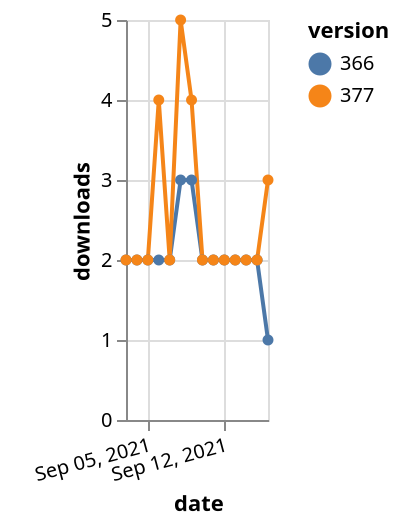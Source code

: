 {"$schema": "https://vega.github.io/schema/vega-lite/v5.json", "description": "A simple bar chart with embedded data.", "data": {"values": [{"date": "2021-09-03", "total": 2253, "delta": 2, "version": "366"}, {"date": "2021-09-04", "total": 2255, "delta": 2, "version": "366"}, {"date": "2021-09-05", "total": 2257, "delta": 2, "version": "366"}, {"date": "2021-09-06", "total": 2259, "delta": 2, "version": "366"}, {"date": "2021-09-07", "total": 2261, "delta": 2, "version": "366"}, {"date": "2021-09-08", "total": 2264, "delta": 3, "version": "366"}, {"date": "2021-09-09", "total": 2267, "delta": 3, "version": "366"}, {"date": "2021-09-10", "total": 2269, "delta": 2, "version": "366"}, {"date": "2021-09-11", "total": 2271, "delta": 2, "version": "366"}, {"date": "2021-09-12", "total": 2273, "delta": 2, "version": "366"}, {"date": "2021-09-13", "total": 2275, "delta": 2, "version": "366"}, {"date": "2021-09-14", "total": 2277, "delta": 2, "version": "366"}, {"date": "2021-09-15", "total": 2279, "delta": 2, "version": "366"}, {"date": "2021-09-16", "total": 2280, "delta": 1, "version": "366"}, {"date": "2021-09-03", "total": 2068, "delta": 2, "version": "377"}, {"date": "2021-09-04", "total": 2070, "delta": 2, "version": "377"}, {"date": "2021-09-05", "total": 2072, "delta": 2, "version": "377"}, {"date": "2021-09-06", "total": 2076, "delta": 4, "version": "377"}, {"date": "2021-09-07", "total": 2078, "delta": 2, "version": "377"}, {"date": "2021-09-08", "total": 2083, "delta": 5, "version": "377"}, {"date": "2021-09-09", "total": 2087, "delta": 4, "version": "377"}, {"date": "2021-09-10", "total": 2089, "delta": 2, "version": "377"}, {"date": "2021-09-11", "total": 2091, "delta": 2, "version": "377"}, {"date": "2021-09-12", "total": 2093, "delta": 2, "version": "377"}, {"date": "2021-09-13", "total": 2095, "delta": 2, "version": "377"}, {"date": "2021-09-14", "total": 2097, "delta": 2, "version": "377"}, {"date": "2021-09-15", "total": 2099, "delta": 2, "version": "377"}, {"date": "2021-09-16", "total": 2102, "delta": 3, "version": "377"}]}, "width": "container", "mark": {"type": "line", "point": {"filled": true}}, "encoding": {"x": {"field": "date", "type": "temporal", "timeUnit": "yearmonthdate", "title": "date", "axis": {"labelAngle": -15}}, "y": {"field": "delta", "type": "quantitative", "title": "downloads"}, "color": {"field": "version", "type": "nominal"}, "tooltip": {"field": "delta"}}}